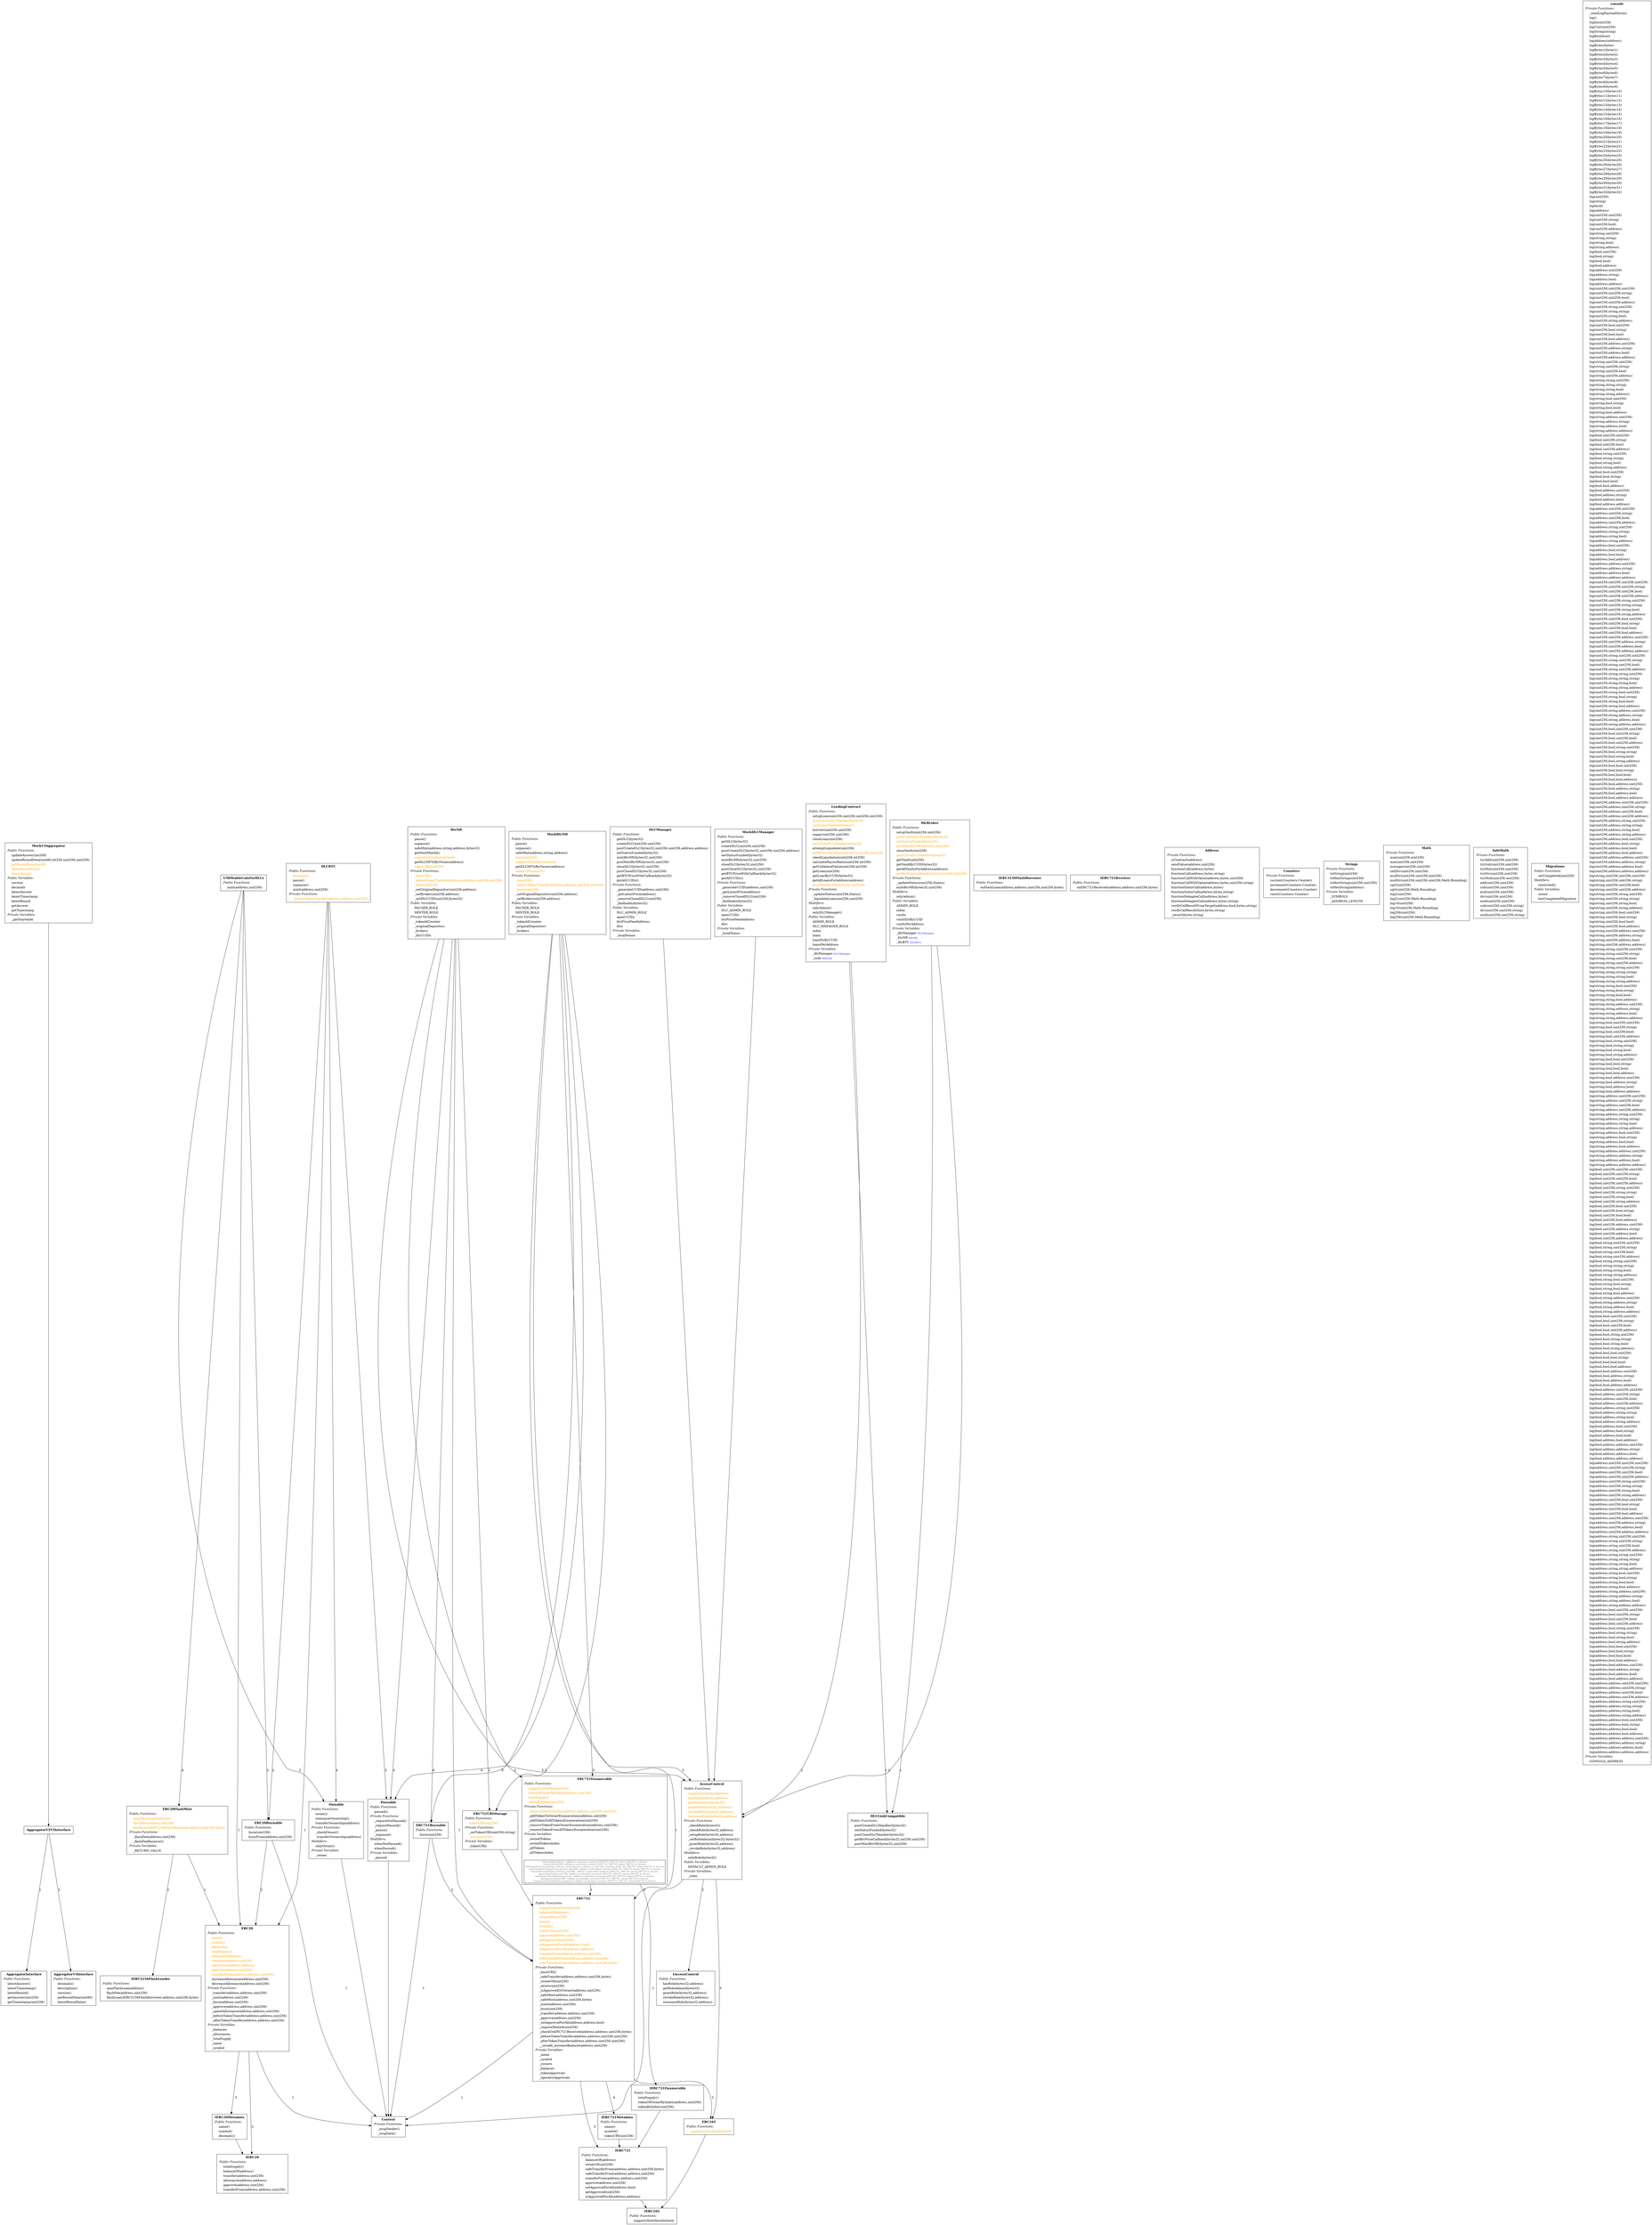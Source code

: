 digraph "" {
AggregatorInterface[shape="box"label=< <TABLE border="0"><TR><TD align="center"><B>AggregatorInterface</B></TD></TR><TR><TD align="left"><I>Public Functions:</I></TD></TR><TR><TD align="left">    latestAnswer()</TD></TR><TR><TD align="left">    latestTimestamp()</TD></TR><TR><TD align="left">    latestRound()</TD></TR><TR><TD align="left">    getAnswer(uint256)</TD></TR><TR><TD align="left">    getTimestamp(uint256)</TD></TR></TABLE> >];

AggregatorV2V3Interface -> AggregatorInterface [ label="1" ];
AggregatorV2V3Interface -> AggregatorV3Interface [ label="2" ];
AggregatorV2V3Interface[shape="box"label=< <TABLE border="0"><TR><TD align="center"><B>AggregatorV2V3Interface</B></TD></TR></TABLE> >];

AggregatorV3Interface[shape="box"label=< <TABLE border="0"><TR><TD align="center"><B>AggregatorV3Interface</B></TD></TR><TR><TD align="left"><I>Public Functions:</I></TD></TR><TR><TD align="left">    decimals()</TD></TR><TR><TD align="left">    description()</TD></TR><TR><TD align="left">    version()</TD></TR><TR><TD align="left">    getRoundData(uint80)</TD></TR><TR><TD align="left">    latestRoundData()</TD></TR></TABLE> >];

AccessControl -> Context [ label="1" ];
AccessControl -> IAccessControl [ label="2" ];
AccessControl -> ERC165 [ label="3" ];
AccessControl[shape="box"label=< <TABLE border="0"><TR><TD align="center"><B>AccessControl</B></TD></TR><TR><TD align="left"><I>Public Functions:</I></TD></TR><TR><TD align="left"><font color="#FFA500">    supportsInterface(bytes4)</font></TD></TR><TR><TD align="left"><font color="#FFA500">    hasRole(bytes32,address)</font></TD></TR><TR><TD align="left"><font color="#FFA500">    getRoleAdmin(bytes32)</font></TD></TR><TR><TD align="left"><font color="#FFA500">    grantRole(bytes32,address)</font></TD></TR><TR><TD align="left"><font color="#FFA500">    revokeRole(bytes32,address)</font></TD></TR><TR><TD align="left"><font color="#FFA500">    renounceRole(bytes32,address)</font></TD></TR><TR><TD align="left"><I>Private Functions:</I></TD></TR><TR><TD align="left">    _checkRole(bytes32)</TD></TR><TR><TD align="left">    _checkRole(bytes32,address)</TD></TR><TR><TD align="left">    _setupRole(bytes32,address)</TD></TR><TR><TD align="left">    _setRoleAdmin(bytes32,bytes32)</TD></TR><TR><TD align="left">    _grantRole(bytes32,address)</TD></TR><TR><TD align="left">    _revokeRole(bytes32,address)</TD></TR><TR><TD align="left"><I>Modifiers:</I></TD></TR><TR><TD align="left">    onlyRole(bytes32)</TD></TR><TR><TD align="left"><I>Public Variables:</I></TD></TR><TR><TD align="left">    DEFAULT_ADMIN_ROLE</TD></TR><TR><TD align="left"><I>Private Variables:</I></TD></TR><TR><TD align="left">    _roles</TD></TR></TABLE> >];

IAccessControl[shape="box"label=< <TABLE border="0"><TR><TD align="center"><B>IAccessControl</B></TD></TR><TR><TD align="left"><I>Public Functions:</I></TD></TR><TR><TD align="left">    hasRole(bytes32,address)</TD></TR><TR><TD align="left">    getRoleAdmin(bytes32)</TD></TR><TR><TD align="left">    grantRole(bytes32,address)</TD></TR><TR><TD align="left">    revokeRole(bytes32,address)</TD></TR><TR><TD align="left">    renounceRole(bytes32,address)</TD></TR></TABLE> >];

Ownable -> Context;
Ownable[shape="box"label=< <TABLE border="0"><TR><TD align="center"><B>Ownable</B></TD></TR><TR><TD align="left"><I>Public Functions:</I></TD></TR><TR><TD align="left">    owner()</TD></TR><TR><TD align="left">    renounceOwnership()</TD></TR><TR><TD align="left">    transferOwnership(address)</TD></TR><TR><TD align="left"><I>Private Functions:</I></TD></TR><TR><TD align="left">    _checkOwner()</TD></TR><TR><TD align="left">    _transferOwnership(address)</TD></TR><TR><TD align="left"><I>Modifiers:</I></TD></TR><TR><TD align="left">    onlyOwner()</TD></TR><TR><TD align="left"><I>Private Variables:</I></TD></TR><TR><TD align="left">    _owner</TD></TR></TABLE> >];

IERC3156FlashBorrower[shape="box"label=< <TABLE border="0"><TR><TD align="center"><B>IERC3156FlashBorrower</B></TD></TR><TR><TD align="left"><I>Public Functions:</I></TD></TR><TR><TD align="left">    onFlashLoan(address,address,uint256,uint256,bytes)</TD></TR></TABLE> >];

IERC3156FlashLender[shape="box"label=< <TABLE border="0"><TR><TD align="center"><B>IERC3156FlashLender</B></TD></TR><TR><TD align="left"><I>Public Functions:</I></TD></TR><TR><TD align="left">    maxFlashLoan(address)</TD></TR><TR><TD align="left">    flashFee(address,uint256)</TD></TR><TR><TD align="left">    flashLoan(IERC3156FlashBorrower,address,uint256,bytes)</TD></TR></TABLE> >];

Pausable -> Context;
Pausable[shape="box"label=< <TABLE border="0"><TR><TD align="center"><B>Pausable</B></TD></TR><TR><TD align="left"><I>Public Functions:</I></TD></TR><TR><TD align="left">    paused()</TD></TR><TR><TD align="left"><I>Private Functions:</I></TD></TR><TR><TD align="left">    _requireNotPaused()</TD></TR><TR><TD align="left">    _requirePaused()</TD></TR><TR><TD align="left">    _pause()</TD></TR><TR><TD align="left">    _unpause()</TD></TR><TR><TD align="left"><I>Modifiers:</I></TD></TR><TR><TD align="left">    whenNotPaused()</TD></TR><TR><TD align="left">    whenPaused()</TD></TR><TR><TD align="left"><I>Private Variables:</I></TD></TR><TR><TD align="left">    _paused</TD></TR></TABLE> >];

ERC20 -> Context [ label="1" ];
ERC20 -> IERC20 [ label="2" ];
ERC20 -> IERC20Metadata [ label="3" ];
ERC20[shape="box"label=< <TABLE border="0"><TR><TD align="center"><B>ERC20</B></TD></TR><TR><TD align="left"><I>Public Functions:</I></TD></TR><TR><TD align="left"><font color="#FFA500">    name()</font></TD></TR><TR><TD align="left"><font color="#FFA500">    symbol()</font></TD></TR><TR><TD align="left"><font color="#FFA500">    decimals()</font></TD></TR><TR><TD align="left"><font color="#FFA500">    totalSupply()</font></TD></TR><TR><TD align="left"><font color="#FFA500">    balanceOf(address)</font></TD></TR><TR><TD align="left"><font color="#FFA500">    transfer(address,uint256)</font></TD></TR><TR><TD align="left"><font color="#FFA500">    allowance(address,address)</font></TD></TR><TR><TD align="left"><font color="#FFA500">    approve(address,uint256)</font></TD></TR><TR><TD align="left"><font color="#FFA500">    transferFrom(address,address,uint256)</font></TD></TR><TR><TD align="left">    increaseAllowance(address,uint256)</TD></TR><TR><TD align="left">    decreaseAllowance(address,uint256)</TD></TR><TR><TD align="left"><I>Private Functions:</I></TD></TR><TR><TD align="left">    _transfer(address,address,uint256)</TD></TR><TR><TD align="left">    _mint(address,uint256)</TD></TR><TR><TD align="left">    _burn(address,uint256)</TD></TR><TR><TD align="left">    _approve(address,address,uint256)</TD></TR><TR><TD align="left">    _spendAllowance(address,address,uint256)</TD></TR><TR><TD align="left">    _beforeTokenTransfer(address,address,uint256)</TD></TR><TR><TD align="left">    _afterTokenTransfer(address,address,uint256)</TD></TR><TR><TD align="left"><I>Private Variables:</I></TD></TR><TR><TD align="left">    _balances</TD></TR><TR><TD align="left">    _allowances</TD></TR><TR><TD align="left">    _totalSupply</TD></TR><TR><TD align="left">    _name</TD></TR><TR><TD align="left">    _symbol</TD></TR></TABLE> >];

IERC20[shape="box"label=< <TABLE border="0"><TR><TD align="center"><B>IERC20</B></TD></TR><TR><TD align="left"><I>Public Functions:</I></TD></TR><TR><TD align="left">    totalSupply()</TD></TR><TR><TD align="left">    balanceOf(address)</TD></TR><TR><TD align="left">    transfer(address,uint256)</TD></TR><TR><TD align="left">    allowance(address,address)</TD></TR><TR><TD align="left">    approve(address,uint256)</TD></TR><TR><TD align="left">    transferFrom(address,address,uint256)</TD></TR></TABLE> >];

ERC20Burnable -> Context [ label="1" ];
ERC20Burnable -> ERC20 [ label="2" ];
ERC20Burnable[shape="box"label=< <TABLE border="0"><TR><TD align="center"><B>ERC20Burnable</B></TD></TR><TR><TD align="left"><I>Public Functions:</I></TD></TR><TR><TD align="left">    burn(uint256)</TD></TR><TR><TD align="left">    burnFrom(address,uint256)</TD></TR></TABLE> >];

ERC20FlashMint -> ERC20 [ label="1" ];
ERC20FlashMint -> IERC3156FlashLender [ label="2" ];
ERC20FlashMint[shape="box"label=< <TABLE border="0"><TR><TD align="center"><B>ERC20FlashMint</B></TD></TR><TR><TD align="left"><I>Public Functions:</I></TD></TR><TR><TD align="left"><font color="#FFA500">    maxFlashLoan(address)</font></TD></TR><TR><TD align="left"><font color="#FFA500">    flashFee(address,uint256)</font></TD></TR><TR><TD align="left"><font color="#FFA500">    flashLoan(IERC3156FlashBorrower,address,uint256,bytes)</font></TD></TR><TR><TD align="left"><I>Private Functions:</I></TD></TR><TR><TD align="left">    _flashFee(address,uint256)</TD></TR><TR><TD align="left">    _flashFeeReceiver()</TD></TR><TR><TD align="left"><I>Private Variables:</I></TD></TR><TR><TD align="left">    _RETURN_VALUE</TD></TR></TABLE> >];

IERC20Metadata -> IERC20;
IERC20Metadata[shape="box"label=< <TABLE border="0"><TR><TD align="center"><B>IERC20Metadata</B></TD></TR><TR><TD align="left"><I>Public Functions:</I></TD></TR><TR><TD align="left">    name()</TD></TR><TR><TD align="left">    symbol()</TD></TR><TR><TD align="left">    decimals()</TD></TR></TABLE> >];

ERC721 -> Context [ label="1" ];
ERC721 -> ERC165 [ label="2" ];
ERC721 -> IERC721 [ label="3" ];
ERC721 -> IERC721Metadata [ label="4" ];
ERC721[shape="box"label=< <TABLE border="0"><TR><TD align="center"><B>ERC721</B></TD></TR><TR><TD align="left"><I>Public Functions:</I></TD></TR><TR><TD align="left"><font color="#FFA500">    supportsInterface(bytes4)</font></TD></TR><TR><TD align="left"><font color="#FFA500">    balanceOf(address)</font></TD></TR><TR><TD align="left"><font color="#FFA500">    ownerOf(uint256)</font></TD></TR><TR><TD align="left"><font color="#FFA500">    name()</font></TD></TR><TR><TD align="left"><font color="#FFA500">    symbol()</font></TD></TR><TR><TD align="left"><font color="#FFA500">    tokenURI(uint256)</font></TD></TR><TR><TD align="left"><font color="#FFA500">    approve(address,uint256)</font></TD></TR><TR><TD align="left"><font color="#FFA500">    getApproved(uint256)</font></TD></TR><TR><TD align="left"><font color="#FFA500">    setApprovalForAll(address,bool)</font></TD></TR><TR><TD align="left"><font color="#FFA500">    isApprovedForAll(address,address)</font></TD></TR><TR><TD align="left"><font color="#FFA500">    transferFrom(address,address,uint256)</font></TD></TR><TR><TD align="left"><font color="#FFA500">    safeTransferFrom(address,address,uint256)</font></TD></TR><TR><TD align="left"><font color="#FFA500">    safeTransferFrom(address,address,uint256,bytes)</font></TD></TR><TR><TD align="left"><I>Private Functions:</I></TD></TR><TR><TD align="left">    _baseURI()</TD></TR><TR><TD align="left">    _safeTransfer(address,address,uint256,bytes)</TD></TR><TR><TD align="left">    _ownerOf(uint256)</TD></TR><TR><TD align="left">    _exists(uint256)</TD></TR><TR><TD align="left">    _isApprovedOrOwner(address,uint256)</TD></TR><TR><TD align="left">    _safeMint(address,uint256)</TD></TR><TR><TD align="left">    _safeMint(address,uint256,bytes)</TD></TR><TR><TD align="left">    _mint(address,uint256)</TD></TR><TR><TD align="left">    _burn(uint256)</TD></TR><TR><TD align="left">    _transfer(address,address,uint256)</TD></TR><TR><TD align="left">    _approve(address,uint256)</TD></TR><TR><TD align="left">    _setApprovalForAll(address,address,bool)</TD></TR><TR><TD align="left">    _requireMinted(uint256)</TD></TR><TR><TD align="left">    _checkOnERC721Received(address,address,uint256,bytes)</TD></TR><TR><TD align="left">    _beforeTokenTransfer(address,address,uint256,uint256)</TD></TR><TR><TD align="left">    _afterTokenTransfer(address,address,uint256,uint256)</TD></TR><TR><TD align="left">    __unsafe_increaseBalance(address,uint256)</TD></TR><TR><TD align="left"><I>Private Variables:</I></TD></TR><TR><TD align="left">    _name</TD></TR><TR><TD align="left">    _symbol</TD></TR><TR><TD align="left">    _owners</TD></TR><TR><TD align="left">    _balances</TD></TR><TR><TD align="left">    _tokenApprovals</TD></TR><TR><TD align="left">    _operatorApprovals</TD></TR></TABLE> >];

IERC721 -> IERC165;
IERC721[shape="box"label=< <TABLE border="0"><TR><TD align="center"><B>IERC721</B></TD></TR><TR><TD align="left"><I>Public Functions:</I></TD></TR><TR><TD align="left">    balanceOf(address)</TD></TR><TR><TD align="left">    ownerOf(uint256)</TD></TR><TR><TD align="left">    safeTransferFrom(address,address,uint256,bytes)</TD></TR><TR><TD align="left">    safeTransferFrom(address,address,uint256)</TD></TR><TR><TD align="left">    transferFrom(address,address,uint256)</TD></TR><TR><TD align="left">    approve(address,uint256)</TD></TR><TR><TD align="left">    setApprovalForAll(address,bool)</TD></TR><TR><TD align="left">    getApproved(uint256)</TD></TR><TR><TD align="left">    isApprovedForAll(address,address)</TD></TR></TABLE> >];

IERC721Receiver[shape="box"label=< <TABLE border="0"><TR><TD align="center"><B>IERC721Receiver</B></TD></TR><TR><TD align="left"><I>Public Functions:</I></TD></TR><TR><TD align="left">    onERC721Received(address,address,uint256,bytes)</TD></TR></TABLE> >];

ERC721Burnable -> Context [ label="1" ];
ERC721Burnable -> ERC721 [ label="2" ];
ERC721Burnable[shape="box"label=< <TABLE border="0"><TR><TD align="center"><B>ERC721Burnable</B></TD></TR><TR><TD align="left"><I>Public Functions:</I></TD></TR><TR><TD align="left">    burn(uint256)</TD></TR></TABLE> >];

ERC721Enumerable -> ERC721 [ label="1" ];
ERC721Enumerable -> IERC721Enumerable [ label="2" ];
ERC721Enumerable[shape="box"label=< <TABLE border="0"><TR><TD align="center"><B>ERC721Enumerable</B></TD></TR><TR><TD align="left"><I>Public Functions:</I></TD></TR><TR><TD align="left"><font color="#FFA500">    supportsInterface(bytes4)</font></TD></TR><TR><TD align="left"><font color="#FFA500">    tokenOfOwnerByIndex(address,uint256)</font></TD></TR><TR><TD align="left"><font color="#FFA500">    totalSupply()</font></TD></TR><TR><TD align="left"><font color="#FFA500">    tokenByIndex(uint256)</font></TD></TR><TR><TD align="left"><I>Private Functions:</I></TD></TR><TR><TD align="left"><font color="#FFA500">    _beforeTokenTransfer(address,address,uint256,uint256)</font></TD></TR><TR><TD align="left">    _addTokenToOwnerEnumeration(address,uint256)</TD></TR><TR><TD align="left">    _addTokenToAllTokensEnumeration(uint256)</TD></TR><TR><TD align="left">    _removeTokenFromOwnerEnumeration(address,uint256)</TD></TR><TR><TD align="left">    _removeTokenFromAllTokensEnumeration(uint256)</TD></TR><TR><TD align="left"><I>Private Variables:</I></TD></TR><TR><TD align="left">    _ownedTokens</TD></TR><TR><TD align="left">    _ownedTokensIndex</TD></TR><TR><TD align="left">    _allTokens</TD></TR><TR><TD align="left">    _allTokensIndex</TD></TR><TR><TD><BR/></TD></TR><TR><TD align="left" border="1"><font color="#777777" point-size="10">'balanceOf(address)' collides in inherited contracts IERC721, ERC721 where ERC721 is chosen.<BR/>'ownerOf(uint256)' collides in inherited contracts IERC721, ERC721 where ERC721 is chosen.<BR/>'safeTransferFrom(address,address,uint256,bytes)' collides in inherited contracts IERC721, ERC721 where ERC721 is chosen.<BR/>'safeTransferFrom(address,address,uint256)' collides in inherited contracts IERC721, ERC721 where ERC721 is chosen.<BR/>'transferFrom(address,address,uint256)' collides in inherited contracts IERC721, ERC721 where ERC721 is chosen.<BR/>'approve(address,uint256)' collides in inherited contracts IERC721, ERC721 where ERC721 is chosen.<BR/>'setApprovalForAll(address,bool)' collides in inherited contracts IERC721, ERC721 where ERC721 is chosen.<BR/>'getApproved(uint256)' collides in inherited contracts IERC721, ERC721 where ERC721 is chosen.<BR/>'isApprovedForAll(address,address)' collides in inherited contracts IERC721, ERC721 where ERC721 is chosen.</font></TD></TR></TABLE> >];

ERC721URIStorage -> ERC721;
ERC721URIStorage[shape="box"label=< <TABLE border="0"><TR><TD align="center"><B>ERC721URIStorage</B></TD></TR><TR><TD align="left"><I>Public Functions:</I></TD></TR><TR><TD align="left"><font color="#FFA500">    tokenURI(uint256)</font></TD></TR><TR><TD align="left"><I>Private Functions:</I></TD></TR><TR><TD align="left">    _setTokenURI(uint256,string)</TD></TR><TR><TD align="left"><font color="#FFA500">    _burn(uint256)</font></TD></TR><TR><TD align="left"><I>Private Variables:</I></TD></TR><TR><TD align="left">    _tokenURIs</TD></TR></TABLE> >];

IERC721Enumerable -> IERC721;
IERC721Enumerable[shape="box"label=< <TABLE border="0"><TR><TD align="center"><B>IERC721Enumerable</B></TD></TR><TR><TD align="left"><I>Public Functions:</I></TD></TR><TR><TD align="left">    totalSupply()</TD></TR><TR><TD align="left">    tokenOfOwnerByIndex(address,uint256)</TD></TR><TR><TD align="left">    tokenByIndex(uint256)</TD></TR></TABLE> >];

IERC721Metadata -> IERC721;
IERC721Metadata[shape="box"label=< <TABLE border="0"><TR><TD align="center"><B>IERC721Metadata</B></TD></TR><TR><TD align="left"><I>Public Functions:</I></TD></TR><TR><TD align="left">    name()</TD></TR><TR><TD align="left">    symbol()</TD></TR><TR><TD align="left">    tokenURI(uint256)</TD></TR></TABLE> >];

Address[shape="box"label=< <TABLE border="0"><TR><TD align="center"><B>Address</B></TD></TR><TR><TD align="left"><I>Private Functions:</I></TD></TR><TR><TD align="left">    isContract(address)</TD></TR><TR><TD align="left">    sendValue(address,uint256)</TD></TR><TR><TD align="left">    functionCall(address,bytes)</TD></TR><TR><TD align="left">    functionCall(address,bytes,string)</TD></TR><TR><TD align="left">    functionCallWithValue(address,bytes,uint256)</TD></TR><TR><TD align="left">    functionCallWithValue(address,bytes,uint256,string)</TD></TR><TR><TD align="left">    functionStaticCall(address,bytes)</TD></TR><TR><TD align="left">    functionStaticCall(address,bytes,string)</TD></TR><TR><TD align="left">    functionDelegateCall(address,bytes)</TD></TR><TR><TD align="left">    functionDelegateCall(address,bytes,string)</TD></TR><TR><TD align="left">    verifyCallResultFromTarget(address,bool,bytes,string)</TD></TR><TR><TD align="left">    verifyCallResult(bool,bytes,string)</TD></TR><TR><TD align="left">    _revert(bytes,string)</TD></TR></TABLE> >];

Context[shape="box"label=< <TABLE border="0"><TR><TD align="center"><B>Context</B></TD></TR><TR><TD align="left"><I>Private Functions:</I></TD></TR><TR><TD align="left">    _msgSender()</TD></TR><TR><TD align="left">    _msgData()</TD></TR></TABLE> >];

Counters[shape="box"label=< <TABLE border="0"><TR><TD align="center"><B>Counters</B></TD></TR><TR><TD align="left"><I>Private Functions:</I></TD></TR><TR><TD align="left">    current(Counters.Counter)</TD></TR><TR><TD align="left">    increment(Counters.Counter)</TD></TR><TR><TD align="left">    decrement(Counters.Counter)</TD></TR><TR><TD align="left">    reset(Counters.Counter)</TD></TR></TABLE> >];

Strings[shape="box"label=< <TABLE border="0"><TR><TD align="center"><B>Strings</B></TD></TR><TR><TD align="left"><I>Private Functions:</I></TD></TR><TR><TD align="left">    toString(uint256)</TD></TR><TR><TD align="left">    toHexString(uint256)</TD></TR><TR><TD align="left">    toHexString(uint256,uint256)</TD></TR><TR><TD align="left">    toHexString(address)</TD></TR><TR><TD align="left"><I>Private Variables:</I></TD></TR><TR><TD align="left">    _SYMBOLS</TD></TR><TR><TD align="left">    _ADDRESS_LENGTH</TD></TR></TABLE> >];

ERC165 -> IERC165;
ERC165[shape="box"label=< <TABLE border="0"><TR><TD align="center"><B>ERC165</B></TD></TR><TR><TD align="left"><I>Public Functions:</I></TD></TR><TR><TD align="left"><font color="#FFA500">    supportsInterface(bytes4)</font></TD></TR></TABLE> >];

IERC165[shape="box"label=< <TABLE border="0"><TR><TD align="center"><B>IERC165</B></TD></TR><TR><TD align="left"><I>Public Functions:</I></TD></TR><TR><TD align="left">    supportsInterface(bytes4)</TD></TR></TABLE> >];

Math[shape="box"label=< <TABLE border="0"><TR><TD align="center"><B>Math</B></TD></TR><TR><TD align="left"><I>Private Functions:</I></TD></TR><TR><TD align="left">    max(uint256,uint256)</TD></TR><TR><TD align="left">    min(uint256,uint256)</TD></TR><TR><TD align="left">    average(uint256,uint256)</TD></TR><TR><TD align="left">    ceilDiv(uint256,uint256)</TD></TR><TR><TD align="left">    mulDiv(uint256,uint256,uint256)</TD></TR><TR><TD align="left">    mulDiv(uint256,uint256,uint256,Math.Rounding)</TD></TR><TR><TD align="left">    sqrt(uint256)</TD></TR><TR><TD align="left">    sqrt(uint256,Math.Rounding)</TD></TR><TR><TD align="left">    log2(uint256)</TD></TR><TR><TD align="left">    log2(uint256,Math.Rounding)</TD></TR><TR><TD align="left">    log10(uint256)</TD></TR><TR><TD align="left">    log10(uint256,Math.Rounding)</TD></TR><TR><TD align="left">    log256(uint256)</TD></TR><TR><TD align="left">    log256(uint256,Math.Rounding)</TD></TR></TABLE> >];

SafeMath[shape="box"label=< <TABLE border="0"><TR><TD align="center"><B>SafeMath</B></TD></TR><TR><TD align="left"><I>Private Functions:</I></TD></TR><TR><TD align="left">    tryAdd(uint256,uint256)</TD></TR><TR><TD align="left">    trySub(uint256,uint256)</TD></TR><TR><TD align="left">    tryMul(uint256,uint256)</TD></TR><TR><TD align="left">    tryDiv(uint256,uint256)</TD></TR><TR><TD align="left">    tryMod(uint256,uint256)</TD></TR><TR><TD align="left">    add(uint256,uint256)</TD></TR><TR><TD align="left">    sub(uint256,uint256)</TD></TR><TR><TD align="left">    mul(uint256,uint256)</TD></TR><TR><TD align="left">    div(uint256,uint256)</TD></TR><TR><TD align="left">    mod(uint256,uint256)</TD></TR><TR><TD align="left">    sub(uint256,uint256,string)</TD></TR><TR><TD align="left">    div(uint256,uint256,string)</TD></TR><TR><TD align="left">    mod(uint256,uint256,string)</TD></TR></TABLE> >];

DLCLinkCompatible[shape="box"label=< <TABLE border="0"><TR><TD align="center"><B>DLCLinkCompatible</B></TD></TR><TR><TD align="left"><I>Public Functions:</I></TD></TR><TR><TD align="left">    postCreateDLCHandler(bytes32)</TD></TR><TR><TD align="left">    setStatusFunded(bytes32)</TD></TR><TR><TD align="left">    postCloseDLCHandler(bytes32)</TD></TR><TR><TD align="left">    getBtcPriceCallback(bytes32,int256,uint256)</TD></TR><TR><TD align="left">    postMintBtcNft(bytes32,uint256)</TD></TR></TABLE> >];

DLCManager -> AccessControl;
DLCManager[shape="box"label=< <TABLE border="0"><TR><TD align="center"><B>DLCManager</B></TD></TR><TR><TD align="left"><I>Public Functions:</I></TD></TR><TR><TD align="left">    getDLC(bytes32)</TD></TR><TR><TD align="left">    createDLC(uint256,uint256)</TD></TR><TR><TD align="left">    postCreateDLC(bytes32,uint256,uint256,address,address)</TD></TR><TR><TD align="left">    setStatusFunded(bytes32)</TD></TR><TR><TD align="left">    mintBtcNft(bytes32,uint256)</TD></TR><TR><TD align="left">    postMintBtcNft(bytes32,uint256)</TD></TR><TR><TD align="left">    closeDLC(bytes32,uint256)</TD></TR><TR><TD align="left">    postCloseDLC(bytes32,uint256)</TD></TR><TR><TD align="left">    getBTCPriceWithCallback(bytes32)</TD></TR><TR><TD align="left">    getAllUUIDs()</TD></TR><TR><TD align="left"><I>Private Functions:</I></TD></TR><TR><TD align="left">    _generateUUID(address,uint256)</TD></TR><TR><TD align="left">    _getLatestPrice(address)</TD></TR><TR><TD align="left">    _removeClosedDLC(uint256)</TD></TR><TR><TD align="left">    _findIndex(bytes32)</TD></TR><TR><TD align="left"><I>Public Variables:</I></TD></TR><TR><TD align="left">    DLC_ADMIN_ROLE</TD></TR><TR><TD align="left">    openUUIDs</TD></TR><TR><TD align="left">    btcPriceFeedAddress</TD></TR><TR><TD align="left">    dlcs</TD></TR><TR><TD align="left"><I>Private Variables:</I></TD></TR><TR><TD align="left">    _localNonce</TD></TR></TABLE> >];

Migrations[shape="box"label=< <TABLE border="0"><TR><TD align="center"><B>Migrations</B></TD></TR><TR><TD align="left"><I>Public Functions:</I></TD></TR><TR><TD align="left">    setCompleted(uint256)</TD></TR><TR><TD align="left"><I>Modifiers:</I></TD></TR><TR><TD align="left">    restricted()</TD></TR><TR><TD align="left"><I>Public Variables:</I></TD></TR><TR><TD align="left">    owner</TD></TR><TR><TD align="left">    lastCompletedMigration</TD></TR></TABLE> >];

LendingContract -> DLCLinkCompatible [ label="1" ];
LendingContract -> AccessControl [ label="2" ];
LendingContract[shape="box"label=< <TABLE border="0"><TR><TD align="center"><B>LendingContract</B></TD></TR><TR><TD align="left"><I>Public Functions:</I></TD></TR><TR><TD align="left">    setupLoan(uint256,uint256,uint256,uint256)</TD></TR><TR><TD align="left"><font color="#FFA500">    postCreateDLCHandler(bytes32)</font></TD></TR><TR><TD align="left"><font color="#FFA500">    setStatusFunded(bytes32)</font></TD></TR><TR><TD align="left">    borrow(uint256,uint256)</TD></TR><TR><TD align="left">    repay(uint256,uint256)</TD></TR><TR><TD align="left">    closeLoan(uint256)</TD></TR><TR><TD align="left"><font color="#FFA500">    postCloseDLCHandler(bytes32)</font></TD></TR><TR><TD align="left">    attemptLiquidate(uint256)</TD></TR><TR><TD align="left"><font color="#FFA500">    getBtcPriceCallback(bytes32,int256,uint256)</font></TD></TR><TR><TD align="left">    checkLiquidation(uint256,int256)</TD></TR><TR><TD align="left">    calculatePayoutRatio(uint256,int256)</TD></TR><TR><TD align="left">    getCollateralValue(uint256,int256)</TD></TR><TR><TD align="left">    getLoan(uint256)</TD></TR><TR><TD align="left">    getLoanByUUID(bytes32)</TD></TR><TR><TD align="left">    getAllLoansForAddress(address)</TD></TR><TR><TD align="left"><font color="#FFA500">    postMintBtcNft(bytes32,uint256)</font></TD></TR><TR><TD align="left"><I>Private Functions:</I></TD></TR><TR><TD align="left">    _updateStatus(uint256,Status)</TD></TR><TR><TD align="left">    _liquidateLoan(uint256,uint256)</TD></TR><TR><TD align="left"><I>Modifiers:</I></TD></TR><TR><TD align="left">    onlyAdmin()</TD></TR><TR><TD align="left">    onlyDLCManager()</TD></TR><TR><TD align="left"><I>Public Variables:</I></TD></TR><TR><TD align="left">    ADMIN_ROLE</TD></TR><TR><TD align="left">    DLC_MANAGER_ROLE</TD></TR><TR><TD align="left">    index</TD></TR><TR><TD align="left">    loans</TD></TR><TR><TD align="left">    loanIDsByUUID</TD></TR><TR><TD align="left">    loansPerAddress</TD></TR><TR><TD align="left"><I>Private Variables:</I></TD></TR><TR><TD align="left">    _dlcManager<font color="blue" POINT-SIZE="10"> (DLCManager)</font></TD></TR><TR><TD align="left">    _usdc<font color="blue" POINT-SIZE="10"> (IERC20)</font></TD></TR></TABLE> >];

USDStableCoinForDLCs -> ERC20 [ label="1" ];
USDStableCoinForDLCs -> ERC20Burnable [ label="2" ];
USDStableCoinForDLCs -> Ownable [ label="3" ];
USDStableCoinForDLCs -> ERC20FlashMint [ label="4" ];
USDStableCoinForDLCs[shape="box"label=< <TABLE border="0"><TR><TD align="center"><B>USDStableCoinForDLCs</B></TD></TR><TR><TD align="left"><I>Public Functions:</I></TD></TR><TR><TD align="left">    mint(address,uint256)</TD></TR></TABLE> >];

BtcNft -> ERC721 [ label="1" ];
BtcNft -> ERC721URIStorage [ label="2" ];
BtcNft -> ERC721Enumerable [ label="3" ];
BtcNft -> Pausable [ label="4" ];
BtcNft -> AccessControl [ label="5" ];
BtcNft -> ERC721Burnable [ label="6" ];
BtcNft[shape="box"label=< <TABLE border="0"><TR><TD align="center"><B>BtcNft</B></TD></TR><TR><TD align="left"><I>Public Functions:</I></TD></TR><TR><TD align="left">    pause()</TD></TR><TR><TD align="left">    unpause()</TD></TR><TR><TD align="left">    safeMint(address,string,address,bytes32)</TD></TR><TR><TD align="left">    getNextMintId()</TD></TR><TR><TD align="left"><font color="#FFA500">    supportsInterface(bytes4)</font></TD></TR><TR><TD align="left">    getDLCNFTsByOwner(address)</TD></TR><TR><TD align="left"><font color="#FFA500">    tokenURI(uint256)</font></TD></TR><TR><TD align="left"><I>Private Functions:</I></TD></TR><TR><TD align="left"><font color="#FFA500">    _baseURI()</font></TD></TR><TR><TD align="left"><font color="#FFA500">    _beforeTokenTransfer(address,address,uint256,uint256)</font></TD></TR><TR><TD align="left"><font color="#FFA500">    _burn(uint256)</font></TD></TR><TR><TD align="left">    _setOriginalDepositor(uint256,address)</TD></TR><TR><TD align="left">    _setBroker(uint256,address)</TD></TR><TR><TD align="left">    _setDlcUUID(uint256,bytes32)</TD></TR><TR><TD align="left"><I>Public Variables:</I></TD></TR><TR><TD align="left">    PAUSER_ROLE</TD></TR><TR><TD align="left">    MINTER_ROLE</TD></TR><TR><TD align="left"><I>Private Variables:</I></TD></TR><TR><TD align="left">    _tokenIdCounter</TD></TR><TR><TD align="left">    _originalDepositors</TD></TR><TR><TD align="left">    _brokers</TD></TR><TR><TD align="left">    _dlcUUIDs</TD></TR></TABLE> >];

DLCBTC -> ERC20 [ label="1" ];
DLCBTC -> ERC20Burnable [ label="2" ];
DLCBTC -> Pausable [ label="3" ];
DLCBTC -> Ownable [ label="4" ];
DLCBTC[shape="box"label=< <TABLE border="0"><TR><TD align="center"><B>DLCBTC</B></TD></TR><TR><TD align="left"><I>Public Functions:</I></TD></TR><TR><TD align="left"><font color="#FFA500">    decimals()</font></TD></TR><TR><TD align="left">    pause()</TD></TR><TR><TD align="left">    unpause()</TD></TR><TR><TD align="left">    mint(address,uint256)</TD></TR><TR><TD align="left"><I>Private Functions:</I></TD></TR><TR><TD align="left"><font color="#FFA500">    _beforeTokenTransfer(address,address,uint256)</font></TD></TR></TABLE> >];

DlcBroker -> DLCLinkCompatible [ label="1" ];
DlcBroker -> AccessControl [ label="2" ];
DlcBroker[shape="box"label=< <TABLE border="0"><TR><TD align="center"><B>DlcBroker</B></TD></TR><TR><TD align="left"><I>Public Functions:</I></TD></TR><TR><TD align="left">    setupVault(uint256,uint256)</TD></TR><TR><TD align="left"><font color="#FFA500">    postCreateDLCHandler(bytes32)</font></TD></TR><TR><TD align="left"><font color="#FFA500">    setStatusFunded(bytes32)</font></TD></TR><TR><TD align="left"><font color="#FFA500">    postMintBtcNft(bytes32,uint256)</font></TD></TR><TR><TD align="left">    closeVault(uint256)</TD></TR><TR><TD align="left"><font color="#FFA500">    postCloseDLCHandler(bytes32)</font></TD></TR><TR><TD align="left">    getVault(uint256)</TD></TR><TR><TD align="left">    getVaultByUUID(bytes32)</TD></TR><TR><TD align="left">    getAllVaultsForAddress(address)</TD></TR><TR><TD align="left"><font color="#FFA500">    getBtcPriceCallback(bytes32,int256,uint256)</font></TD></TR><TR><TD align="left"><I>Private Functions:</I></TD></TR><TR><TD align="left">    _updateStatus(uint256,Status)</TD></TR><TR><TD align="left">    mintBtcNft(bytes32,uint256)</TD></TR><TR><TD align="left"><I>Modifiers:</I></TD></TR><TR><TD align="left">    onlyAdmin()</TD></TR><TR><TD align="left"><I>Public Variables:</I></TD></TR><TR><TD align="left">    ADMIN_ROLE</TD></TR><TR><TD align="left">    index</TD></TR><TR><TD align="left">    vaults</TD></TR><TR><TD align="left">    vaultIDsByUUID</TD></TR><TR><TD align="left">    vaultsPerAddress</TD></TR><TR><TD align="left"><I>Private Variables:</I></TD></TR><TR><TD align="left">    _dlcManager<font color="blue" POINT-SIZE="10"> (DLCManager)</font></TD></TR><TR><TD align="left">    _btcNft<font color="blue" POINT-SIZE="10"> (BtcNft)</font></TD></TR><TR><TD align="left">    _dlcBTC<font color="blue" POINT-SIZE="10"> (DLCBTC)</font></TD></TR></TABLE> >];

MockBtcNft -> ERC721 [ label="1" ];
MockBtcNft -> ERC721URIStorage [ label="2" ];
MockBtcNft -> ERC721Enumerable [ label="3" ];
MockBtcNft -> Pausable [ label="4" ];
MockBtcNft -> AccessControl [ label="5" ];
MockBtcNft -> ERC721Burnable [ label="6" ];
MockBtcNft[shape="box"label=< <TABLE border="0"><TR><TD align="center"><B>MockBtcNft</B></TD></TR><TR><TD align="left"><I>Public Functions:</I></TD></TR><TR><TD align="left">    pause()</TD></TR><TR><TD align="left">    unpause()</TD></TR><TR><TD align="left">    safeMint(address,string,address)</TD></TR><TR><TD align="left"><font color="#FFA500">    burn(uint256)</font></TD></TR><TR><TD align="left"><font color="#FFA500">    supportsInterface(bytes4)</font></TD></TR><TR><TD align="left">    getDLCNFTsByOwner(address)</TD></TR><TR><TD align="left"><font color="#FFA500">    tokenURI(uint256)</font></TD></TR><TR><TD align="left"><I>Private Functions:</I></TD></TR><TR><TD align="left"><font color="#FFA500">    _baseURI()</font></TD></TR><TR><TD align="left"><font color="#FFA500">    _beforeTokenTransfer(address,address,uint256,uint256)</font></TD></TR><TR><TD align="left"><font color="#FFA500">    _burn(uint256)</font></TD></TR><TR><TD align="left">    _setOriginalDepositor(uint256,address)</TD></TR><TR><TD align="left">    _setBroker(uint256,address)</TD></TR><TR><TD align="left"><I>Public Variables:</I></TD></TR><TR><TD align="left">    PAUSER_ROLE</TD></TR><TR><TD align="left">    MINTER_ROLE</TD></TR><TR><TD align="left"><I>Private Variables:</I></TD></TR><TR><TD align="left">    _tokenIdCounter</TD></TR><TR><TD align="left">    _originalDepositors</TD></TR><TR><TD align="left">    _brokers</TD></TR></TABLE> >];

MockDLCManager -> AccessControl;
MockDLCManager[shape="box"label=< <TABLE border="0"><TR><TD align="center"><B>MockDLCManager</B></TD></TR><TR><TD align="left"><I>Public Functions:</I></TD></TR><TR><TD align="left">    getDLC(bytes32)</TD></TR><TR><TD align="left">    createDLC(uint256,uint256)</TD></TR><TR><TD align="left">    postCreateDLC(bytes32,uint256,uint256,address)</TD></TR><TR><TD align="left">    setStatusFunded(bytes32)</TD></TR><TR><TD align="left">    mintBtcNft(bytes32,uint256)</TD></TR><TR><TD align="left">    closeDLC(bytes32,uint256)</TD></TR><TR><TD align="left">    postCloseDLC(bytes32,uint256)</TD></TR><TR><TD align="left">    getBTCPriceWithCallback(bytes32)</TD></TR><TR><TD align="left">    getAllUUIDs()</TD></TR><TR><TD align="left"><I>Private Functions:</I></TD></TR><TR><TD align="left">    _generateUUID(address,uint256)</TD></TR><TR><TD align="left">    _getLatestPrice(address)</TD></TR><TR><TD align="left">    _removeClosedDLC(uint256)</TD></TR><TR><TD align="left">    _findIndex(bytes32)</TD></TR><TR><TD align="left"><I>Public Variables:</I></TD></TR><TR><TD align="left">    DLC_ADMIN_ROLE</TD></TR><TR><TD align="left">    openUUIDs</TD></TR><TR><TD align="left">    btcPriceFeedAddress</TD></TR><TR><TD align="left">    dlcs</TD></TR><TR><TD align="left"><I>Private Variables:</I></TD></TR><TR><TD align="left">    _localNonce</TD></TR></TABLE> >];

MockV3Aggregator -> AggregatorV2V3Interface;
MockV3Aggregator[shape="box"label=< <TABLE border="0"><TR><TD align="center"><B>MockV3Aggregator</B></TD></TR><TR><TD align="left"><I>Public Functions:</I></TD></TR><TR><TD align="left">    updateAnswer(int256)</TD></TR><TR><TD align="left">    updateRoundData(uint80,int256,uint256,uint256)</TD></TR><TR><TD align="left"><font color="#FFA500">    getRoundData(uint80)</font></TD></TR><TR><TD align="left"><font color="#FFA500">    latestRoundData()</font></TD></TR><TR><TD align="left"><font color="#FFA500">    description()</font></TD></TR><TR><TD align="left"><I>Public Variables:</I></TD></TR><TR><TD align="left">    version</TD></TR><TR><TD align="left">    decimals</TD></TR><TR><TD align="left">    latestAnswer</TD></TR><TR><TD align="left">    latestTimestamp</TD></TR><TR><TD align="left">    latestRound</TD></TR><TR><TD align="left">    getAnswer</TD></TR><TR><TD align="left">    getTimestamp</TD></TR><TR><TD align="left"><I>Private Variables:</I></TD></TR><TR><TD align="left">    _getStartedAt</TD></TR></TABLE> >];

console[shape="box"label=< <TABLE border="0"><TR><TD align="center"><B>console</B></TD></TR><TR><TD align="left"><I>Private Functions:</I></TD></TR><TR><TD align="left">    _sendLogPayload(bytes)</TD></TR><TR><TD align="left">    log()</TD></TR><TR><TD align="left">    logInt(int256)</TD></TR><TR><TD align="left">    logUint(uint256)</TD></TR><TR><TD align="left">    logString(string)</TD></TR><TR><TD align="left">    logBool(bool)</TD></TR><TR><TD align="left">    logAddress(address)</TD></TR><TR><TD align="left">    logBytes(bytes)</TD></TR><TR><TD align="left">    logBytes1(bytes1)</TD></TR><TR><TD align="left">    logBytes2(bytes2)</TD></TR><TR><TD align="left">    logBytes3(bytes3)</TD></TR><TR><TD align="left">    logBytes4(bytes4)</TD></TR><TR><TD align="left">    logBytes5(bytes5)</TD></TR><TR><TD align="left">    logBytes6(bytes6)</TD></TR><TR><TD align="left">    logBytes7(bytes7)</TD></TR><TR><TD align="left">    logBytes8(bytes8)</TD></TR><TR><TD align="left">    logBytes9(bytes9)</TD></TR><TR><TD align="left">    logBytes10(bytes10)</TD></TR><TR><TD align="left">    logBytes11(bytes11)</TD></TR><TR><TD align="left">    logBytes12(bytes12)</TD></TR><TR><TD align="left">    logBytes13(bytes13)</TD></TR><TR><TD align="left">    logBytes14(bytes14)</TD></TR><TR><TD align="left">    logBytes15(bytes15)</TD></TR><TR><TD align="left">    logBytes16(bytes16)</TD></TR><TR><TD align="left">    logBytes17(bytes17)</TD></TR><TR><TD align="left">    logBytes18(bytes18)</TD></TR><TR><TD align="left">    logBytes19(bytes19)</TD></TR><TR><TD align="left">    logBytes20(bytes20)</TD></TR><TR><TD align="left">    logBytes21(bytes21)</TD></TR><TR><TD align="left">    logBytes22(bytes22)</TD></TR><TR><TD align="left">    logBytes23(bytes23)</TD></TR><TR><TD align="left">    logBytes24(bytes24)</TD></TR><TR><TD align="left">    logBytes25(bytes25)</TD></TR><TR><TD align="left">    logBytes26(bytes26)</TD></TR><TR><TD align="left">    logBytes27(bytes27)</TD></TR><TR><TD align="left">    logBytes28(bytes28)</TD></TR><TR><TD align="left">    logBytes29(bytes29)</TD></TR><TR><TD align="left">    logBytes30(bytes30)</TD></TR><TR><TD align="left">    logBytes31(bytes31)</TD></TR><TR><TD align="left">    logBytes32(bytes32)</TD></TR><TR><TD align="left">    log(uint256)</TD></TR><TR><TD align="left">    log(string)</TD></TR><TR><TD align="left">    log(bool)</TD></TR><TR><TD align="left">    log(address)</TD></TR><TR><TD align="left">    log(uint256,uint256)</TD></TR><TR><TD align="left">    log(uint256,string)</TD></TR><TR><TD align="left">    log(uint256,bool)</TD></TR><TR><TD align="left">    log(uint256,address)</TD></TR><TR><TD align="left">    log(string,uint256)</TD></TR><TR><TD align="left">    log(string,string)</TD></TR><TR><TD align="left">    log(string,bool)</TD></TR><TR><TD align="left">    log(string,address)</TD></TR><TR><TD align="left">    log(bool,uint256)</TD></TR><TR><TD align="left">    log(bool,string)</TD></TR><TR><TD align="left">    log(bool,bool)</TD></TR><TR><TD align="left">    log(bool,address)</TD></TR><TR><TD align="left">    log(address,uint256)</TD></TR><TR><TD align="left">    log(address,string)</TD></TR><TR><TD align="left">    log(address,bool)</TD></TR><TR><TD align="left">    log(address,address)</TD></TR><TR><TD align="left">    log(uint256,uint256,uint256)</TD></TR><TR><TD align="left">    log(uint256,uint256,string)</TD></TR><TR><TD align="left">    log(uint256,uint256,bool)</TD></TR><TR><TD align="left">    log(uint256,uint256,address)</TD></TR><TR><TD align="left">    log(uint256,string,uint256)</TD></TR><TR><TD align="left">    log(uint256,string,string)</TD></TR><TR><TD align="left">    log(uint256,string,bool)</TD></TR><TR><TD align="left">    log(uint256,string,address)</TD></TR><TR><TD align="left">    log(uint256,bool,uint256)</TD></TR><TR><TD align="left">    log(uint256,bool,string)</TD></TR><TR><TD align="left">    log(uint256,bool,bool)</TD></TR><TR><TD align="left">    log(uint256,bool,address)</TD></TR><TR><TD align="left">    log(uint256,address,uint256)</TD></TR><TR><TD align="left">    log(uint256,address,string)</TD></TR><TR><TD align="left">    log(uint256,address,bool)</TD></TR><TR><TD align="left">    log(uint256,address,address)</TD></TR><TR><TD align="left">    log(string,uint256,uint256)</TD></TR><TR><TD align="left">    log(string,uint256,string)</TD></TR><TR><TD align="left">    log(string,uint256,bool)</TD></TR><TR><TD align="left">    log(string,uint256,address)</TD></TR><TR><TD align="left">    log(string,string,uint256)</TD></TR><TR><TD align="left">    log(string,string,string)</TD></TR><TR><TD align="left">    log(string,string,bool)</TD></TR><TR><TD align="left">    log(string,string,address)</TD></TR><TR><TD align="left">    log(string,bool,uint256)</TD></TR><TR><TD align="left">    log(string,bool,string)</TD></TR><TR><TD align="left">    log(string,bool,bool)</TD></TR><TR><TD align="left">    log(string,bool,address)</TD></TR><TR><TD align="left">    log(string,address,uint256)</TD></TR><TR><TD align="left">    log(string,address,string)</TD></TR><TR><TD align="left">    log(string,address,bool)</TD></TR><TR><TD align="left">    log(string,address,address)</TD></TR><TR><TD align="left">    log(bool,uint256,uint256)</TD></TR><TR><TD align="left">    log(bool,uint256,string)</TD></TR><TR><TD align="left">    log(bool,uint256,bool)</TD></TR><TR><TD align="left">    log(bool,uint256,address)</TD></TR><TR><TD align="left">    log(bool,string,uint256)</TD></TR><TR><TD align="left">    log(bool,string,string)</TD></TR><TR><TD align="left">    log(bool,string,bool)</TD></TR><TR><TD align="left">    log(bool,string,address)</TD></TR><TR><TD align="left">    log(bool,bool,uint256)</TD></TR><TR><TD align="left">    log(bool,bool,string)</TD></TR><TR><TD align="left">    log(bool,bool,bool)</TD></TR><TR><TD align="left">    log(bool,bool,address)</TD></TR><TR><TD align="left">    log(bool,address,uint256)</TD></TR><TR><TD align="left">    log(bool,address,string)</TD></TR><TR><TD align="left">    log(bool,address,bool)</TD></TR><TR><TD align="left">    log(bool,address,address)</TD></TR><TR><TD align="left">    log(address,uint256,uint256)</TD></TR><TR><TD align="left">    log(address,uint256,string)</TD></TR><TR><TD align="left">    log(address,uint256,bool)</TD></TR><TR><TD align="left">    log(address,uint256,address)</TD></TR><TR><TD align="left">    log(address,string,uint256)</TD></TR><TR><TD align="left">    log(address,string,string)</TD></TR><TR><TD align="left">    log(address,string,bool)</TD></TR><TR><TD align="left">    log(address,string,address)</TD></TR><TR><TD align="left">    log(address,bool,uint256)</TD></TR><TR><TD align="left">    log(address,bool,string)</TD></TR><TR><TD align="left">    log(address,bool,bool)</TD></TR><TR><TD align="left">    log(address,bool,address)</TD></TR><TR><TD align="left">    log(address,address,uint256)</TD></TR><TR><TD align="left">    log(address,address,string)</TD></TR><TR><TD align="left">    log(address,address,bool)</TD></TR><TR><TD align="left">    log(address,address,address)</TD></TR><TR><TD align="left">    log(uint256,uint256,uint256,uint256)</TD></TR><TR><TD align="left">    log(uint256,uint256,uint256,string)</TD></TR><TR><TD align="left">    log(uint256,uint256,uint256,bool)</TD></TR><TR><TD align="left">    log(uint256,uint256,uint256,address)</TD></TR><TR><TD align="left">    log(uint256,uint256,string,uint256)</TD></TR><TR><TD align="left">    log(uint256,uint256,string,string)</TD></TR><TR><TD align="left">    log(uint256,uint256,string,bool)</TD></TR><TR><TD align="left">    log(uint256,uint256,string,address)</TD></TR><TR><TD align="left">    log(uint256,uint256,bool,uint256)</TD></TR><TR><TD align="left">    log(uint256,uint256,bool,string)</TD></TR><TR><TD align="left">    log(uint256,uint256,bool,bool)</TD></TR><TR><TD align="left">    log(uint256,uint256,bool,address)</TD></TR><TR><TD align="left">    log(uint256,uint256,address,uint256)</TD></TR><TR><TD align="left">    log(uint256,uint256,address,string)</TD></TR><TR><TD align="left">    log(uint256,uint256,address,bool)</TD></TR><TR><TD align="left">    log(uint256,uint256,address,address)</TD></TR><TR><TD align="left">    log(uint256,string,uint256,uint256)</TD></TR><TR><TD align="left">    log(uint256,string,uint256,string)</TD></TR><TR><TD align="left">    log(uint256,string,uint256,bool)</TD></TR><TR><TD align="left">    log(uint256,string,uint256,address)</TD></TR><TR><TD align="left">    log(uint256,string,string,uint256)</TD></TR><TR><TD align="left">    log(uint256,string,string,string)</TD></TR><TR><TD align="left">    log(uint256,string,string,bool)</TD></TR><TR><TD align="left">    log(uint256,string,string,address)</TD></TR><TR><TD align="left">    log(uint256,string,bool,uint256)</TD></TR><TR><TD align="left">    log(uint256,string,bool,string)</TD></TR><TR><TD align="left">    log(uint256,string,bool,bool)</TD></TR><TR><TD align="left">    log(uint256,string,bool,address)</TD></TR><TR><TD align="left">    log(uint256,string,address,uint256)</TD></TR><TR><TD align="left">    log(uint256,string,address,string)</TD></TR><TR><TD align="left">    log(uint256,string,address,bool)</TD></TR><TR><TD align="left">    log(uint256,string,address,address)</TD></TR><TR><TD align="left">    log(uint256,bool,uint256,uint256)</TD></TR><TR><TD align="left">    log(uint256,bool,uint256,string)</TD></TR><TR><TD align="left">    log(uint256,bool,uint256,bool)</TD></TR><TR><TD align="left">    log(uint256,bool,uint256,address)</TD></TR><TR><TD align="left">    log(uint256,bool,string,uint256)</TD></TR><TR><TD align="left">    log(uint256,bool,string,string)</TD></TR><TR><TD align="left">    log(uint256,bool,string,bool)</TD></TR><TR><TD align="left">    log(uint256,bool,string,address)</TD></TR><TR><TD align="left">    log(uint256,bool,bool,uint256)</TD></TR><TR><TD align="left">    log(uint256,bool,bool,string)</TD></TR><TR><TD align="left">    log(uint256,bool,bool,bool)</TD></TR><TR><TD align="left">    log(uint256,bool,bool,address)</TD></TR><TR><TD align="left">    log(uint256,bool,address,uint256)</TD></TR><TR><TD align="left">    log(uint256,bool,address,string)</TD></TR><TR><TD align="left">    log(uint256,bool,address,bool)</TD></TR><TR><TD align="left">    log(uint256,bool,address,address)</TD></TR><TR><TD align="left">    log(uint256,address,uint256,uint256)</TD></TR><TR><TD align="left">    log(uint256,address,uint256,string)</TD></TR><TR><TD align="left">    log(uint256,address,uint256,bool)</TD></TR><TR><TD align="left">    log(uint256,address,uint256,address)</TD></TR><TR><TD align="left">    log(uint256,address,string,uint256)</TD></TR><TR><TD align="left">    log(uint256,address,string,string)</TD></TR><TR><TD align="left">    log(uint256,address,string,bool)</TD></TR><TR><TD align="left">    log(uint256,address,string,address)</TD></TR><TR><TD align="left">    log(uint256,address,bool,uint256)</TD></TR><TR><TD align="left">    log(uint256,address,bool,string)</TD></TR><TR><TD align="left">    log(uint256,address,bool,bool)</TD></TR><TR><TD align="left">    log(uint256,address,bool,address)</TD></TR><TR><TD align="left">    log(uint256,address,address,uint256)</TD></TR><TR><TD align="left">    log(uint256,address,address,string)</TD></TR><TR><TD align="left">    log(uint256,address,address,bool)</TD></TR><TR><TD align="left">    log(uint256,address,address,address)</TD></TR><TR><TD align="left">    log(string,uint256,uint256,uint256)</TD></TR><TR><TD align="left">    log(string,uint256,uint256,string)</TD></TR><TR><TD align="left">    log(string,uint256,uint256,bool)</TD></TR><TR><TD align="left">    log(string,uint256,uint256,address)</TD></TR><TR><TD align="left">    log(string,uint256,string,uint256)</TD></TR><TR><TD align="left">    log(string,uint256,string,string)</TD></TR><TR><TD align="left">    log(string,uint256,string,bool)</TD></TR><TR><TD align="left">    log(string,uint256,string,address)</TD></TR><TR><TD align="left">    log(string,uint256,bool,uint256)</TD></TR><TR><TD align="left">    log(string,uint256,bool,string)</TD></TR><TR><TD align="left">    log(string,uint256,bool,bool)</TD></TR><TR><TD align="left">    log(string,uint256,bool,address)</TD></TR><TR><TD align="left">    log(string,uint256,address,uint256)</TD></TR><TR><TD align="left">    log(string,uint256,address,string)</TD></TR><TR><TD align="left">    log(string,uint256,address,bool)</TD></TR><TR><TD align="left">    log(string,uint256,address,address)</TD></TR><TR><TD align="left">    log(string,string,uint256,uint256)</TD></TR><TR><TD align="left">    log(string,string,uint256,string)</TD></TR><TR><TD align="left">    log(string,string,uint256,bool)</TD></TR><TR><TD align="left">    log(string,string,uint256,address)</TD></TR><TR><TD align="left">    log(string,string,string,uint256)</TD></TR><TR><TD align="left">    log(string,string,string,string)</TD></TR><TR><TD align="left">    log(string,string,string,bool)</TD></TR><TR><TD align="left">    log(string,string,string,address)</TD></TR><TR><TD align="left">    log(string,string,bool,uint256)</TD></TR><TR><TD align="left">    log(string,string,bool,string)</TD></TR><TR><TD align="left">    log(string,string,bool,bool)</TD></TR><TR><TD align="left">    log(string,string,bool,address)</TD></TR><TR><TD align="left">    log(string,string,address,uint256)</TD></TR><TR><TD align="left">    log(string,string,address,string)</TD></TR><TR><TD align="left">    log(string,string,address,bool)</TD></TR><TR><TD align="left">    log(string,string,address,address)</TD></TR><TR><TD align="left">    log(string,bool,uint256,uint256)</TD></TR><TR><TD align="left">    log(string,bool,uint256,string)</TD></TR><TR><TD align="left">    log(string,bool,uint256,bool)</TD></TR><TR><TD align="left">    log(string,bool,uint256,address)</TD></TR><TR><TD align="left">    log(string,bool,string,uint256)</TD></TR><TR><TD align="left">    log(string,bool,string,string)</TD></TR><TR><TD align="left">    log(string,bool,string,bool)</TD></TR><TR><TD align="left">    log(string,bool,string,address)</TD></TR><TR><TD align="left">    log(string,bool,bool,uint256)</TD></TR><TR><TD align="left">    log(string,bool,bool,string)</TD></TR><TR><TD align="left">    log(string,bool,bool,bool)</TD></TR><TR><TD align="left">    log(string,bool,bool,address)</TD></TR><TR><TD align="left">    log(string,bool,address,uint256)</TD></TR><TR><TD align="left">    log(string,bool,address,string)</TD></TR><TR><TD align="left">    log(string,bool,address,bool)</TD></TR><TR><TD align="left">    log(string,bool,address,address)</TD></TR><TR><TD align="left">    log(string,address,uint256,uint256)</TD></TR><TR><TD align="left">    log(string,address,uint256,string)</TD></TR><TR><TD align="left">    log(string,address,uint256,bool)</TD></TR><TR><TD align="left">    log(string,address,uint256,address)</TD></TR><TR><TD align="left">    log(string,address,string,uint256)</TD></TR><TR><TD align="left">    log(string,address,string,string)</TD></TR><TR><TD align="left">    log(string,address,string,bool)</TD></TR><TR><TD align="left">    log(string,address,string,address)</TD></TR><TR><TD align="left">    log(string,address,bool,uint256)</TD></TR><TR><TD align="left">    log(string,address,bool,string)</TD></TR><TR><TD align="left">    log(string,address,bool,bool)</TD></TR><TR><TD align="left">    log(string,address,bool,address)</TD></TR><TR><TD align="left">    log(string,address,address,uint256)</TD></TR><TR><TD align="left">    log(string,address,address,string)</TD></TR><TR><TD align="left">    log(string,address,address,bool)</TD></TR><TR><TD align="left">    log(string,address,address,address)</TD></TR><TR><TD align="left">    log(bool,uint256,uint256,uint256)</TD></TR><TR><TD align="left">    log(bool,uint256,uint256,string)</TD></TR><TR><TD align="left">    log(bool,uint256,uint256,bool)</TD></TR><TR><TD align="left">    log(bool,uint256,uint256,address)</TD></TR><TR><TD align="left">    log(bool,uint256,string,uint256)</TD></TR><TR><TD align="left">    log(bool,uint256,string,string)</TD></TR><TR><TD align="left">    log(bool,uint256,string,bool)</TD></TR><TR><TD align="left">    log(bool,uint256,string,address)</TD></TR><TR><TD align="left">    log(bool,uint256,bool,uint256)</TD></TR><TR><TD align="left">    log(bool,uint256,bool,string)</TD></TR><TR><TD align="left">    log(bool,uint256,bool,bool)</TD></TR><TR><TD align="left">    log(bool,uint256,bool,address)</TD></TR><TR><TD align="left">    log(bool,uint256,address,uint256)</TD></TR><TR><TD align="left">    log(bool,uint256,address,string)</TD></TR><TR><TD align="left">    log(bool,uint256,address,bool)</TD></TR><TR><TD align="left">    log(bool,uint256,address,address)</TD></TR><TR><TD align="left">    log(bool,string,uint256,uint256)</TD></TR><TR><TD align="left">    log(bool,string,uint256,string)</TD></TR><TR><TD align="left">    log(bool,string,uint256,bool)</TD></TR><TR><TD align="left">    log(bool,string,uint256,address)</TD></TR><TR><TD align="left">    log(bool,string,string,uint256)</TD></TR><TR><TD align="left">    log(bool,string,string,string)</TD></TR><TR><TD align="left">    log(bool,string,string,bool)</TD></TR><TR><TD align="left">    log(bool,string,string,address)</TD></TR><TR><TD align="left">    log(bool,string,bool,uint256)</TD></TR><TR><TD align="left">    log(bool,string,bool,string)</TD></TR><TR><TD align="left">    log(bool,string,bool,bool)</TD></TR><TR><TD align="left">    log(bool,string,bool,address)</TD></TR><TR><TD align="left">    log(bool,string,address,uint256)</TD></TR><TR><TD align="left">    log(bool,string,address,string)</TD></TR><TR><TD align="left">    log(bool,string,address,bool)</TD></TR><TR><TD align="left">    log(bool,string,address,address)</TD></TR><TR><TD align="left">    log(bool,bool,uint256,uint256)</TD></TR><TR><TD align="left">    log(bool,bool,uint256,string)</TD></TR><TR><TD align="left">    log(bool,bool,uint256,bool)</TD></TR><TR><TD align="left">    log(bool,bool,uint256,address)</TD></TR><TR><TD align="left">    log(bool,bool,string,uint256)</TD></TR><TR><TD align="left">    log(bool,bool,string,string)</TD></TR><TR><TD align="left">    log(bool,bool,string,bool)</TD></TR><TR><TD align="left">    log(bool,bool,string,address)</TD></TR><TR><TD align="left">    log(bool,bool,bool,uint256)</TD></TR><TR><TD align="left">    log(bool,bool,bool,string)</TD></TR><TR><TD align="left">    log(bool,bool,bool,bool)</TD></TR><TR><TD align="left">    log(bool,bool,bool,address)</TD></TR><TR><TD align="left">    log(bool,bool,address,uint256)</TD></TR><TR><TD align="left">    log(bool,bool,address,string)</TD></TR><TR><TD align="left">    log(bool,bool,address,bool)</TD></TR><TR><TD align="left">    log(bool,bool,address,address)</TD></TR><TR><TD align="left">    log(bool,address,uint256,uint256)</TD></TR><TR><TD align="left">    log(bool,address,uint256,string)</TD></TR><TR><TD align="left">    log(bool,address,uint256,bool)</TD></TR><TR><TD align="left">    log(bool,address,uint256,address)</TD></TR><TR><TD align="left">    log(bool,address,string,uint256)</TD></TR><TR><TD align="left">    log(bool,address,string,string)</TD></TR><TR><TD align="left">    log(bool,address,string,bool)</TD></TR><TR><TD align="left">    log(bool,address,string,address)</TD></TR><TR><TD align="left">    log(bool,address,bool,uint256)</TD></TR><TR><TD align="left">    log(bool,address,bool,string)</TD></TR><TR><TD align="left">    log(bool,address,bool,bool)</TD></TR><TR><TD align="left">    log(bool,address,bool,address)</TD></TR><TR><TD align="left">    log(bool,address,address,uint256)</TD></TR><TR><TD align="left">    log(bool,address,address,string)</TD></TR><TR><TD align="left">    log(bool,address,address,bool)</TD></TR><TR><TD align="left">    log(bool,address,address,address)</TD></TR><TR><TD align="left">    log(address,uint256,uint256,uint256)</TD></TR><TR><TD align="left">    log(address,uint256,uint256,string)</TD></TR><TR><TD align="left">    log(address,uint256,uint256,bool)</TD></TR><TR><TD align="left">    log(address,uint256,uint256,address)</TD></TR><TR><TD align="left">    log(address,uint256,string,uint256)</TD></TR><TR><TD align="left">    log(address,uint256,string,string)</TD></TR><TR><TD align="left">    log(address,uint256,string,bool)</TD></TR><TR><TD align="left">    log(address,uint256,string,address)</TD></TR><TR><TD align="left">    log(address,uint256,bool,uint256)</TD></TR><TR><TD align="left">    log(address,uint256,bool,string)</TD></TR><TR><TD align="left">    log(address,uint256,bool,bool)</TD></TR><TR><TD align="left">    log(address,uint256,bool,address)</TD></TR><TR><TD align="left">    log(address,uint256,address,uint256)</TD></TR><TR><TD align="left">    log(address,uint256,address,string)</TD></TR><TR><TD align="left">    log(address,uint256,address,bool)</TD></TR><TR><TD align="left">    log(address,uint256,address,address)</TD></TR><TR><TD align="left">    log(address,string,uint256,uint256)</TD></TR><TR><TD align="left">    log(address,string,uint256,string)</TD></TR><TR><TD align="left">    log(address,string,uint256,bool)</TD></TR><TR><TD align="left">    log(address,string,uint256,address)</TD></TR><TR><TD align="left">    log(address,string,string,uint256)</TD></TR><TR><TD align="left">    log(address,string,string,string)</TD></TR><TR><TD align="left">    log(address,string,string,bool)</TD></TR><TR><TD align="left">    log(address,string,string,address)</TD></TR><TR><TD align="left">    log(address,string,bool,uint256)</TD></TR><TR><TD align="left">    log(address,string,bool,string)</TD></TR><TR><TD align="left">    log(address,string,bool,bool)</TD></TR><TR><TD align="left">    log(address,string,bool,address)</TD></TR><TR><TD align="left">    log(address,string,address,uint256)</TD></TR><TR><TD align="left">    log(address,string,address,string)</TD></TR><TR><TD align="left">    log(address,string,address,bool)</TD></TR><TR><TD align="left">    log(address,string,address,address)</TD></TR><TR><TD align="left">    log(address,bool,uint256,uint256)</TD></TR><TR><TD align="left">    log(address,bool,uint256,string)</TD></TR><TR><TD align="left">    log(address,bool,uint256,bool)</TD></TR><TR><TD align="left">    log(address,bool,uint256,address)</TD></TR><TR><TD align="left">    log(address,bool,string,uint256)</TD></TR><TR><TD align="left">    log(address,bool,string,string)</TD></TR><TR><TD align="left">    log(address,bool,string,bool)</TD></TR><TR><TD align="left">    log(address,bool,string,address)</TD></TR><TR><TD align="left">    log(address,bool,bool,uint256)</TD></TR><TR><TD align="left">    log(address,bool,bool,string)</TD></TR><TR><TD align="left">    log(address,bool,bool,bool)</TD></TR><TR><TD align="left">    log(address,bool,bool,address)</TD></TR><TR><TD align="left">    log(address,bool,address,uint256)</TD></TR><TR><TD align="left">    log(address,bool,address,string)</TD></TR><TR><TD align="left">    log(address,bool,address,bool)</TD></TR><TR><TD align="left">    log(address,bool,address,address)</TD></TR><TR><TD align="left">    log(address,address,uint256,uint256)</TD></TR><TR><TD align="left">    log(address,address,uint256,string)</TD></TR><TR><TD align="left">    log(address,address,uint256,bool)</TD></TR><TR><TD align="left">    log(address,address,uint256,address)</TD></TR><TR><TD align="left">    log(address,address,string,uint256)</TD></TR><TR><TD align="left">    log(address,address,string,string)</TD></TR><TR><TD align="left">    log(address,address,string,bool)</TD></TR><TR><TD align="left">    log(address,address,string,address)</TD></TR><TR><TD align="left">    log(address,address,bool,uint256)</TD></TR><TR><TD align="left">    log(address,address,bool,string)</TD></TR><TR><TD align="left">    log(address,address,bool,bool)</TD></TR><TR><TD align="left">    log(address,address,bool,address)</TD></TR><TR><TD align="left">    log(address,address,address,uint256)</TD></TR><TR><TD align="left">    log(address,address,address,string)</TD></TR><TR><TD align="left">    log(address,address,address,bool)</TD></TR><TR><TD align="left">    log(address,address,address,address)</TD></TR><TR><TD align="left"><I>Private Variables:</I></TD></TR><TR><TD align="left">    CONSOLE_ADDRESS</TD></TR></TABLE> >];

}